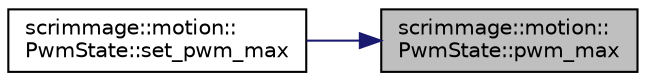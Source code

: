 digraph "scrimmage::motion::PwmState::pwm_max"
{
 // LATEX_PDF_SIZE
  edge [fontname="Helvetica",fontsize="10",labelfontname="Helvetica",labelfontsize="10"];
  node [fontname="Helvetica",fontsize="10",shape=record];
  rankdir="RL";
  Node1 [label="scrimmage::motion::\lPwmState::pwm_max",height=0.2,width=0.4,color="black", fillcolor="grey75", style="filled", fontcolor="black",tooltip=" "];
  Node1 -> Node2 [dir="back",color="midnightblue",fontsize="10",style="solid",fontname="Helvetica"];
  Node2 [label="scrimmage::motion::\lPwmState::set_pwm_max",height=0.2,width=0.4,color="black", fillcolor="white", style="filled",URL="$classscrimmage_1_1motion_1_1PwmState.html#ae48fab40cae0fee1005730a195d61617",tooltip=" "];
}

